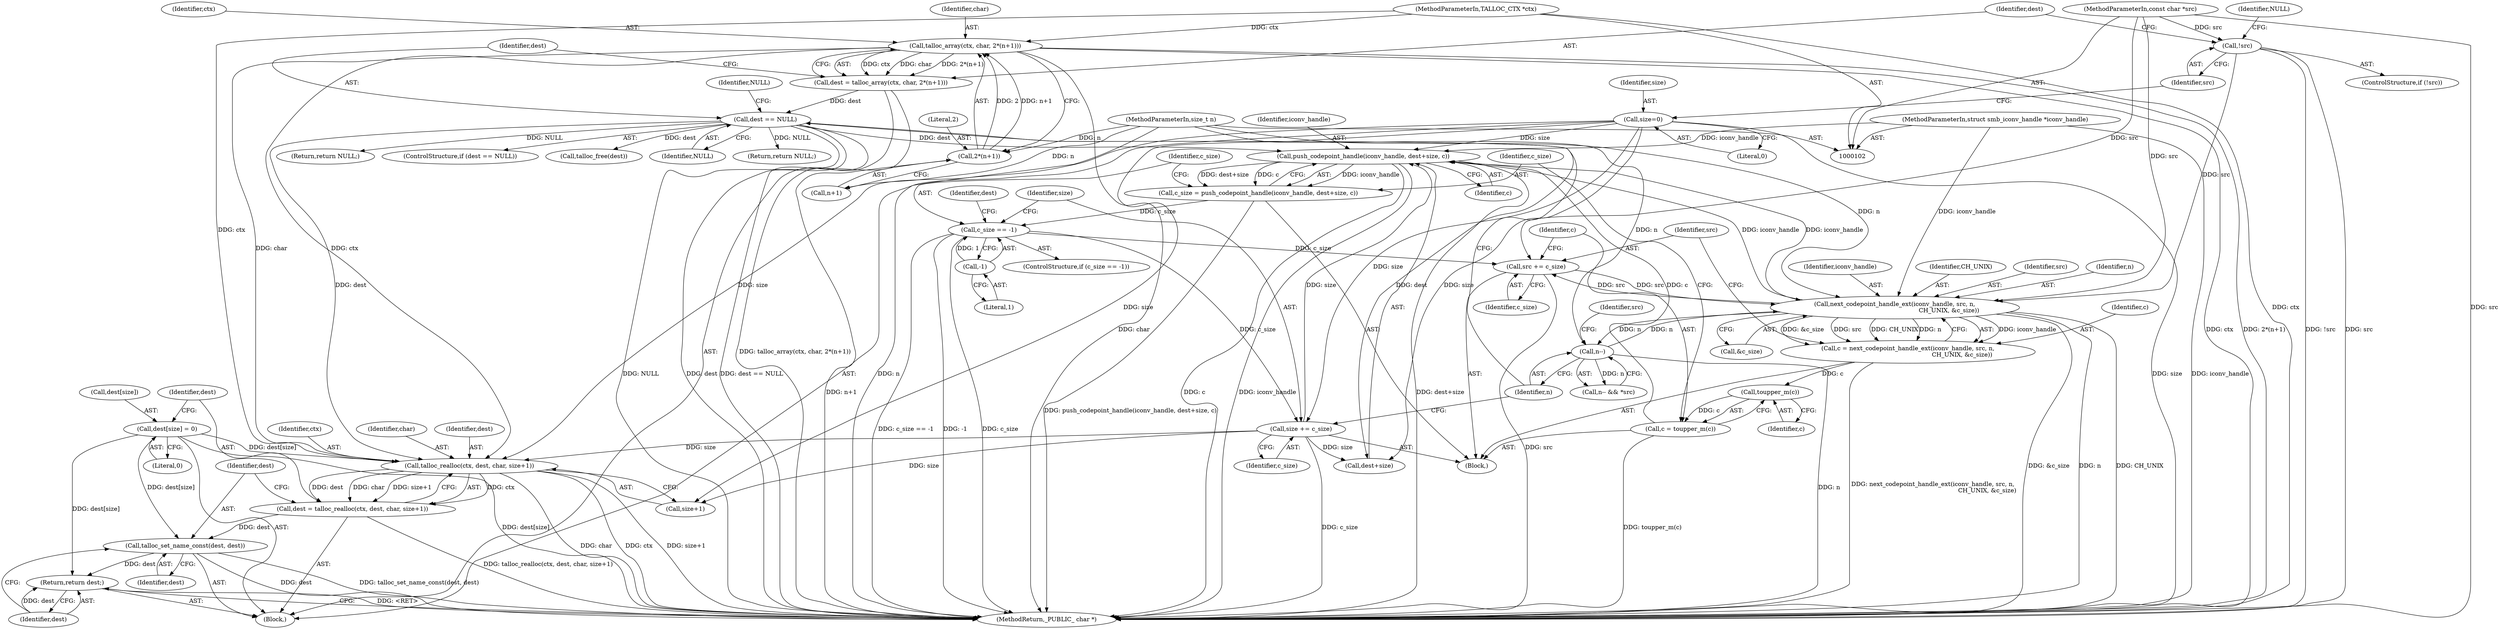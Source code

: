 digraph "0_samba_ba5dbda6d0174a59d221c45cca52ecd232820d48_1@API" {
"1000189" [label="(Call,talloc_realloc(ctx, dest, char, size+1))"];
"1000121" [label="(Call,talloc_array(ctx, char, 2*(n+1)))"];
"1000104" [label="(MethodParameterIn,TALLOC_CTX *ctx)"];
"1000124" [label="(Call,2*(n+1))"];
"1000106" [label="(MethodParameterIn,size_t n)"];
"1000182" [label="(Call,dest[size] = 0)"];
"1000130" [label="(Call,dest == NULL)"];
"1000119" [label="(Call,dest = talloc_array(ctx, char, 2*(n+1)))"];
"1000179" [label="(Call,size += c_size)"];
"1000170" [label="(Call,c_size == -1)"];
"1000161" [label="(Call,c_size = push_codepoint_handle(iconv_handle, dest+size, c))"];
"1000163" [label="(Call,push_codepoint_handle(iconv_handle, dest+size, c))"];
"1000147" [label="(Call,next_codepoint_handle_ext(iconv_handle, src, n,\n                                                         CH_UNIX, &c_size))"];
"1000103" [label="(MethodParameterIn,struct smb_iconv_handle *iconv_handle)"];
"1000154" [label="(Call,src += c_size)"];
"1000105" [label="(MethodParameterIn,const char *src)"];
"1000114" [label="(Call,!src)"];
"1000138" [label="(Call,n--)"];
"1000109" [label="(Call,size=0)"];
"1000157" [label="(Call,c = toupper_m(c))"];
"1000159" [label="(Call,toupper_m(c))"];
"1000145" [label="(Call,c = next_codepoint_handle_ext(iconv_handle, src, n,\n                                                         CH_UNIX, &c_size))"];
"1000172" [label="(Call,-1)"];
"1000187" [label="(Call,dest = talloc_realloc(ctx, dest, char, size+1))"];
"1000196" [label="(Call,talloc_set_name_const(dest, dest))"];
"1000199" [label="(Return,return dest;)"];
"1000193" [label="(Call,size+1)"];
"1000199" [label="(Return,return dest;)"];
"1000142" [label="(Block,)"];
"1000118" [label="(Identifier,NULL)"];
"1000183" [label="(Call,dest[size])"];
"1000130" [label="(Call,dest == NULL)"];
"1000129" [label="(ControlStructure,if (dest == NULL))"];
"1000139" [label="(Identifier,n)"];
"1000175" [label="(Call,talloc_free(dest))"];
"1000170" [label="(Call,c_size == -1)"];
"1000119" [label="(Call,dest = talloc_array(ctx, char, 2*(n+1)))"];
"1000161" [label="(Call,c_size = push_codepoint_handle(iconv_handle, dest+size, c))"];
"1000149" [label="(Identifier,src)"];
"1000158" [label="(Identifier,c)"];
"1000113" [label="(ControlStructure,if (!src))"];
"1000165" [label="(Call,dest+size)"];
"1000111" [label="(Literal,0)"];
"1000163" [label="(Call,push_codepoint_handle(iconv_handle, dest+size, c))"];
"1000114" [label="(Call,!src)"];
"1000169" [label="(ControlStructure,if (c_size == -1))"];
"1000160" [label="(Identifier,c)"];
"1000106" [label="(MethodParameterIn,size_t n)"];
"1000172" [label="(Call,-1)"];
"1000162" [label="(Identifier,c_size)"];
"1000159" [label="(Call,toupper_m(c))"];
"1000105" [label="(MethodParameterIn,const char *src)"];
"1000132" [label="(Identifier,NULL)"];
"1000125" [label="(Literal,2)"];
"1000120" [label="(Identifier,dest)"];
"1000156" [label="(Identifier,c_size)"];
"1000201" [label="(MethodReturn,_PUBLIC_ char *)"];
"1000103" [label="(MethodParameterIn,struct smb_iconv_handle *iconv_handle)"];
"1000180" [label="(Identifier,size)"];
"1000157" [label="(Call,c = toupper_m(c))"];
"1000134" [label="(Return,return NULL;)"];
"1000122" [label="(Identifier,ctx)"];
"1000171" [label="(Identifier,c_size)"];
"1000115" [label="(Identifier,src)"];
"1000155" [label="(Identifier,src)"];
"1000104" [label="(MethodParameterIn,TALLOC_CTX *ctx)"];
"1000173" [label="(Literal,1)"];
"1000189" [label="(Call,talloc_realloc(ctx, dest, char, size+1))"];
"1000126" [label="(Call,n+1)"];
"1000147" [label="(Call,next_codepoint_handle_ext(iconv_handle, src, n,\n                                                         CH_UNIX, &c_size))"];
"1000186" [label="(Literal,0)"];
"1000141" [label="(Identifier,src)"];
"1000176" [label="(Identifier,dest)"];
"1000110" [label="(Identifier,size)"];
"1000150" [label="(Identifier,n)"];
"1000200" [label="(Identifier,dest)"];
"1000135" [label="(Identifier,NULL)"];
"1000181" [label="(Identifier,c_size)"];
"1000124" [label="(Call,2*(n+1))"];
"1000123" [label="(Identifier,char)"];
"1000168" [label="(Identifier,c)"];
"1000198" [label="(Identifier,dest)"];
"1000187" [label="(Call,dest = talloc_realloc(ctx, dest, char, size+1))"];
"1000192" [label="(Identifier,char)"];
"1000191" [label="(Identifier,dest)"];
"1000107" [label="(Block,)"];
"1000188" [label="(Identifier,dest)"];
"1000196" [label="(Call,talloc_set_name_const(dest, dest))"];
"1000190" [label="(Identifier,ctx)"];
"1000109" [label="(Call,size=0)"];
"1000152" [label="(Call,&c_size)"];
"1000177" [label="(Return,return NULL;)"];
"1000138" [label="(Call,n--)"];
"1000164" [label="(Identifier,iconv_handle)"];
"1000131" [label="(Identifier,dest)"];
"1000182" [label="(Call,dest[size] = 0)"];
"1000121" [label="(Call,talloc_array(ctx, char, 2*(n+1)))"];
"1000179" [label="(Call,size += c_size)"];
"1000137" [label="(Call,n-- && *src)"];
"1000146" [label="(Identifier,c)"];
"1000148" [label="(Identifier,iconv_handle)"];
"1000154" [label="(Call,src += c_size)"];
"1000197" [label="(Identifier,dest)"];
"1000145" [label="(Call,c = next_codepoint_handle_ext(iconv_handle, src, n,\n                                                         CH_UNIX, &c_size))"];
"1000151" [label="(Identifier,CH_UNIX)"];
"1000189" -> "1000187"  [label="AST: "];
"1000189" -> "1000193"  [label="CFG: "];
"1000190" -> "1000189"  [label="AST: "];
"1000191" -> "1000189"  [label="AST: "];
"1000192" -> "1000189"  [label="AST: "];
"1000193" -> "1000189"  [label="AST: "];
"1000187" -> "1000189"  [label="CFG: "];
"1000189" -> "1000201"  [label="DDG: ctx"];
"1000189" -> "1000201"  [label="DDG: size+1"];
"1000189" -> "1000201"  [label="DDG: char"];
"1000189" -> "1000187"  [label="DDG: ctx"];
"1000189" -> "1000187"  [label="DDG: dest"];
"1000189" -> "1000187"  [label="DDG: char"];
"1000189" -> "1000187"  [label="DDG: size+1"];
"1000121" -> "1000189"  [label="DDG: ctx"];
"1000121" -> "1000189"  [label="DDG: char"];
"1000104" -> "1000189"  [label="DDG: ctx"];
"1000182" -> "1000189"  [label="DDG: dest[size]"];
"1000130" -> "1000189"  [label="DDG: dest"];
"1000179" -> "1000189"  [label="DDG: size"];
"1000109" -> "1000189"  [label="DDG: size"];
"1000121" -> "1000119"  [label="AST: "];
"1000121" -> "1000124"  [label="CFG: "];
"1000122" -> "1000121"  [label="AST: "];
"1000123" -> "1000121"  [label="AST: "];
"1000124" -> "1000121"  [label="AST: "];
"1000119" -> "1000121"  [label="CFG: "];
"1000121" -> "1000201"  [label="DDG: char"];
"1000121" -> "1000201"  [label="DDG: ctx"];
"1000121" -> "1000201"  [label="DDG: 2*(n+1)"];
"1000121" -> "1000119"  [label="DDG: ctx"];
"1000121" -> "1000119"  [label="DDG: char"];
"1000121" -> "1000119"  [label="DDG: 2*(n+1)"];
"1000104" -> "1000121"  [label="DDG: ctx"];
"1000124" -> "1000121"  [label="DDG: 2"];
"1000124" -> "1000121"  [label="DDG: n+1"];
"1000104" -> "1000102"  [label="AST: "];
"1000104" -> "1000201"  [label="DDG: ctx"];
"1000124" -> "1000126"  [label="CFG: "];
"1000125" -> "1000124"  [label="AST: "];
"1000126" -> "1000124"  [label="AST: "];
"1000124" -> "1000201"  [label="DDG: n+1"];
"1000106" -> "1000124"  [label="DDG: n"];
"1000106" -> "1000102"  [label="AST: "];
"1000106" -> "1000201"  [label="DDG: n"];
"1000106" -> "1000126"  [label="DDG: n"];
"1000106" -> "1000138"  [label="DDG: n"];
"1000106" -> "1000147"  [label="DDG: n"];
"1000182" -> "1000107"  [label="AST: "];
"1000182" -> "1000186"  [label="CFG: "];
"1000183" -> "1000182"  [label="AST: "];
"1000186" -> "1000182"  [label="AST: "];
"1000188" -> "1000182"  [label="CFG: "];
"1000182" -> "1000201"  [label="DDG: dest[size]"];
"1000182" -> "1000196"  [label="DDG: dest[size]"];
"1000182" -> "1000199"  [label="DDG: dest[size]"];
"1000130" -> "1000129"  [label="AST: "];
"1000130" -> "1000132"  [label="CFG: "];
"1000131" -> "1000130"  [label="AST: "];
"1000132" -> "1000130"  [label="AST: "];
"1000135" -> "1000130"  [label="CFG: "];
"1000139" -> "1000130"  [label="CFG: "];
"1000130" -> "1000201"  [label="DDG: dest == NULL"];
"1000130" -> "1000201"  [label="DDG: NULL"];
"1000130" -> "1000201"  [label="DDG: dest"];
"1000119" -> "1000130"  [label="DDG: dest"];
"1000130" -> "1000134"  [label="DDG: NULL"];
"1000130" -> "1000163"  [label="DDG: dest"];
"1000130" -> "1000165"  [label="DDG: dest"];
"1000130" -> "1000175"  [label="DDG: dest"];
"1000130" -> "1000177"  [label="DDG: NULL"];
"1000119" -> "1000107"  [label="AST: "];
"1000120" -> "1000119"  [label="AST: "];
"1000131" -> "1000119"  [label="CFG: "];
"1000119" -> "1000201"  [label="DDG: talloc_array(ctx, char, 2*(n+1))"];
"1000179" -> "1000142"  [label="AST: "];
"1000179" -> "1000181"  [label="CFG: "];
"1000180" -> "1000179"  [label="AST: "];
"1000181" -> "1000179"  [label="AST: "];
"1000139" -> "1000179"  [label="CFG: "];
"1000179" -> "1000201"  [label="DDG: c_size"];
"1000179" -> "1000163"  [label="DDG: size"];
"1000179" -> "1000165"  [label="DDG: size"];
"1000170" -> "1000179"  [label="DDG: c_size"];
"1000109" -> "1000179"  [label="DDG: size"];
"1000179" -> "1000193"  [label="DDG: size"];
"1000170" -> "1000169"  [label="AST: "];
"1000170" -> "1000172"  [label="CFG: "];
"1000171" -> "1000170"  [label="AST: "];
"1000172" -> "1000170"  [label="AST: "];
"1000176" -> "1000170"  [label="CFG: "];
"1000180" -> "1000170"  [label="CFG: "];
"1000170" -> "1000201"  [label="DDG: -1"];
"1000170" -> "1000201"  [label="DDG: c_size"];
"1000170" -> "1000201"  [label="DDG: c_size == -1"];
"1000170" -> "1000154"  [label="DDG: c_size"];
"1000161" -> "1000170"  [label="DDG: c_size"];
"1000172" -> "1000170"  [label="DDG: 1"];
"1000161" -> "1000142"  [label="AST: "];
"1000161" -> "1000163"  [label="CFG: "];
"1000162" -> "1000161"  [label="AST: "];
"1000163" -> "1000161"  [label="AST: "];
"1000171" -> "1000161"  [label="CFG: "];
"1000161" -> "1000201"  [label="DDG: push_codepoint_handle(iconv_handle, dest+size, c)"];
"1000163" -> "1000161"  [label="DDG: iconv_handle"];
"1000163" -> "1000161"  [label="DDG: dest+size"];
"1000163" -> "1000161"  [label="DDG: c"];
"1000163" -> "1000168"  [label="CFG: "];
"1000164" -> "1000163"  [label="AST: "];
"1000165" -> "1000163"  [label="AST: "];
"1000168" -> "1000163"  [label="AST: "];
"1000163" -> "1000201"  [label="DDG: c"];
"1000163" -> "1000201"  [label="DDG: iconv_handle"];
"1000163" -> "1000201"  [label="DDG: dest+size"];
"1000163" -> "1000147"  [label="DDG: iconv_handle"];
"1000147" -> "1000163"  [label="DDG: iconv_handle"];
"1000103" -> "1000163"  [label="DDG: iconv_handle"];
"1000109" -> "1000163"  [label="DDG: size"];
"1000157" -> "1000163"  [label="DDG: c"];
"1000147" -> "1000145"  [label="AST: "];
"1000147" -> "1000152"  [label="CFG: "];
"1000148" -> "1000147"  [label="AST: "];
"1000149" -> "1000147"  [label="AST: "];
"1000150" -> "1000147"  [label="AST: "];
"1000151" -> "1000147"  [label="AST: "];
"1000152" -> "1000147"  [label="AST: "];
"1000145" -> "1000147"  [label="CFG: "];
"1000147" -> "1000201"  [label="DDG: CH_UNIX"];
"1000147" -> "1000201"  [label="DDG: &c_size"];
"1000147" -> "1000201"  [label="DDG: n"];
"1000147" -> "1000138"  [label="DDG: n"];
"1000147" -> "1000145"  [label="DDG: iconv_handle"];
"1000147" -> "1000145"  [label="DDG: &c_size"];
"1000147" -> "1000145"  [label="DDG: src"];
"1000147" -> "1000145"  [label="DDG: CH_UNIX"];
"1000147" -> "1000145"  [label="DDG: n"];
"1000103" -> "1000147"  [label="DDG: iconv_handle"];
"1000154" -> "1000147"  [label="DDG: src"];
"1000114" -> "1000147"  [label="DDG: src"];
"1000105" -> "1000147"  [label="DDG: src"];
"1000138" -> "1000147"  [label="DDG: n"];
"1000147" -> "1000154"  [label="DDG: src"];
"1000103" -> "1000102"  [label="AST: "];
"1000103" -> "1000201"  [label="DDG: iconv_handle"];
"1000154" -> "1000142"  [label="AST: "];
"1000154" -> "1000156"  [label="CFG: "];
"1000155" -> "1000154"  [label="AST: "];
"1000156" -> "1000154"  [label="AST: "];
"1000158" -> "1000154"  [label="CFG: "];
"1000154" -> "1000201"  [label="DDG: src"];
"1000105" -> "1000154"  [label="DDG: src"];
"1000105" -> "1000102"  [label="AST: "];
"1000105" -> "1000201"  [label="DDG: src"];
"1000105" -> "1000114"  [label="DDG: src"];
"1000114" -> "1000113"  [label="AST: "];
"1000114" -> "1000115"  [label="CFG: "];
"1000115" -> "1000114"  [label="AST: "];
"1000118" -> "1000114"  [label="CFG: "];
"1000120" -> "1000114"  [label="CFG: "];
"1000114" -> "1000201"  [label="DDG: !src"];
"1000114" -> "1000201"  [label="DDG: src"];
"1000138" -> "1000137"  [label="AST: "];
"1000138" -> "1000139"  [label="CFG: "];
"1000139" -> "1000138"  [label="AST: "];
"1000141" -> "1000138"  [label="CFG: "];
"1000137" -> "1000138"  [label="CFG: "];
"1000138" -> "1000201"  [label="DDG: n"];
"1000138" -> "1000137"  [label="DDG: n"];
"1000109" -> "1000107"  [label="AST: "];
"1000109" -> "1000111"  [label="CFG: "];
"1000110" -> "1000109"  [label="AST: "];
"1000111" -> "1000109"  [label="AST: "];
"1000115" -> "1000109"  [label="CFG: "];
"1000109" -> "1000201"  [label="DDG: size"];
"1000109" -> "1000165"  [label="DDG: size"];
"1000109" -> "1000193"  [label="DDG: size"];
"1000157" -> "1000142"  [label="AST: "];
"1000157" -> "1000159"  [label="CFG: "];
"1000158" -> "1000157"  [label="AST: "];
"1000159" -> "1000157"  [label="AST: "];
"1000162" -> "1000157"  [label="CFG: "];
"1000157" -> "1000201"  [label="DDG: toupper_m(c)"];
"1000159" -> "1000157"  [label="DDG: c"];
"1000159" -> "1000160"  [label="CFG: "];
"1000160" -> "1000159"  [label="AST: "];
"1000145" -> "1000159"  [label="DDG: c"];
"1000145" -> "1000142"  [label="AST: "];
"1000146" -> "1000145"  [label="AST: "];
"1000155" -> "1000145"  [label="CFG: "];
"1000145" -> "1000201"  [label="DDG: next_codepoint_handle_ext(iconv_handle, src, n,\n                                                         CH_UNIX, &c_size)"];
"1000172" -> "1000173"  [label="CFG: "];
"1000173" -> "1000172"  [label="AST: "];
"1000187" -> "1000107"  [label="AST: "];
"1000188" -> "1000187"  [label="AST: "];
"1000197" -> "1000187"  [label="CFG: "];
"1000187" -> "1000201"  [label="DDG: talloc_realloc(ctx, dest, char, size+1)"];
"1000187" -> "1000196"  [label="DDG: dest"];
"1000196" -> "1000107"  [label="AST: "];
"1000196" -> "1000198"  [label="CFG: "];
"1000197" -> "1000196"  [label="AST: "];
"1000198" -> "1000196"  [label="AST: "];
"1000200" -> "1000196"  [label="CFG: "];
"1000196" -> "1000201"  [label="DDG: dest"];
"1000196" -> "1000201"  [label="DDG: talloc_set_name_const(dest, dest)"];
"1000196" -> "1000199"  [label="DDG: dest"];
"1000199" -> "1000107"  [label="AST: "];
"1000199" -> "1000200"  [label="CFG: "];
"1000200" -> "1000199"  [label="AST: "];
"1000201" -> "1000199"  [label="CFG: "];
"1000199" -> "1000201"  [label="DDG: <RET>"];
"1000200" -> "1000199"  [label="DDG: dest"];
}
